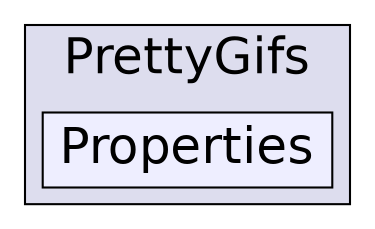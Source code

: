 digraph "C:/Users/nathanael/Documents/resizer/Plugins/PrettyGifs/Properties" {
  compound=true
  node [ fontsize="24", fontname="Helvetica"];
  edge [ labelfontsize="24", labelfontname="Helvetica"];
  subgraph clusterdir_3223ed18d96cdf4a78d62d6b8f6f7ab4 {
    graph [ bgcolor="#ddddee", pencolor="black", label="PrettyGifs" fontname="Helvetica", fontsize="24", URL="dir_3223ed18d96cdf4a78d62d6b8f6f7ab4.html"]
  dir_d905a45e1687d24e0a60aaefaff2952e [shape=box, label="Properties", style="filled", fillcolor="#eeeeff", pencolor="black", URL="dir_d905a45e1687d24e0a60aaefaff2952e.html"];
  }
}
